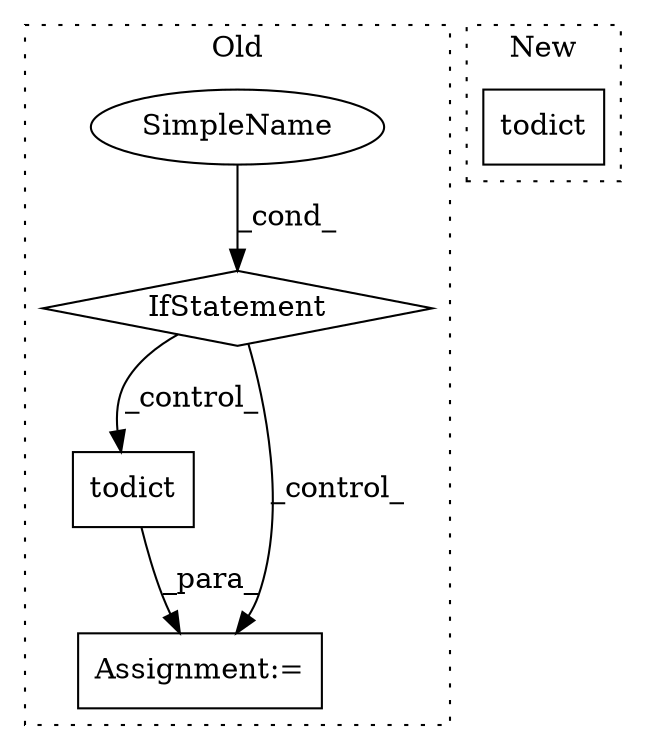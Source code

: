 digraph G {
subgraph cluster0 {
1 [label="todict" a="32" s="3105" l="8" shape="box"];
3 [label="SimpleName" a="42" s="" l="" shape="ellipse"];
4 [label="IfStatement" a="25" s="3047,3077" l="4,2" shape="diamond"];
5 [label="Assignment:=" a="7" s="3097" l="1" shape="box"];
label = "Old";
style="dotted";
}
subgraph cluster1 {
2 [label="todict" a="32" s="3289" l="8" shape="box"];
label = "New";
style="dotted";
}
1 -> 5 [label="_para_"];
3 -> 4 [label="_cond_"];
4 -> 1 [label="_control_"];
4 -> 5 [label="_control_"];
}